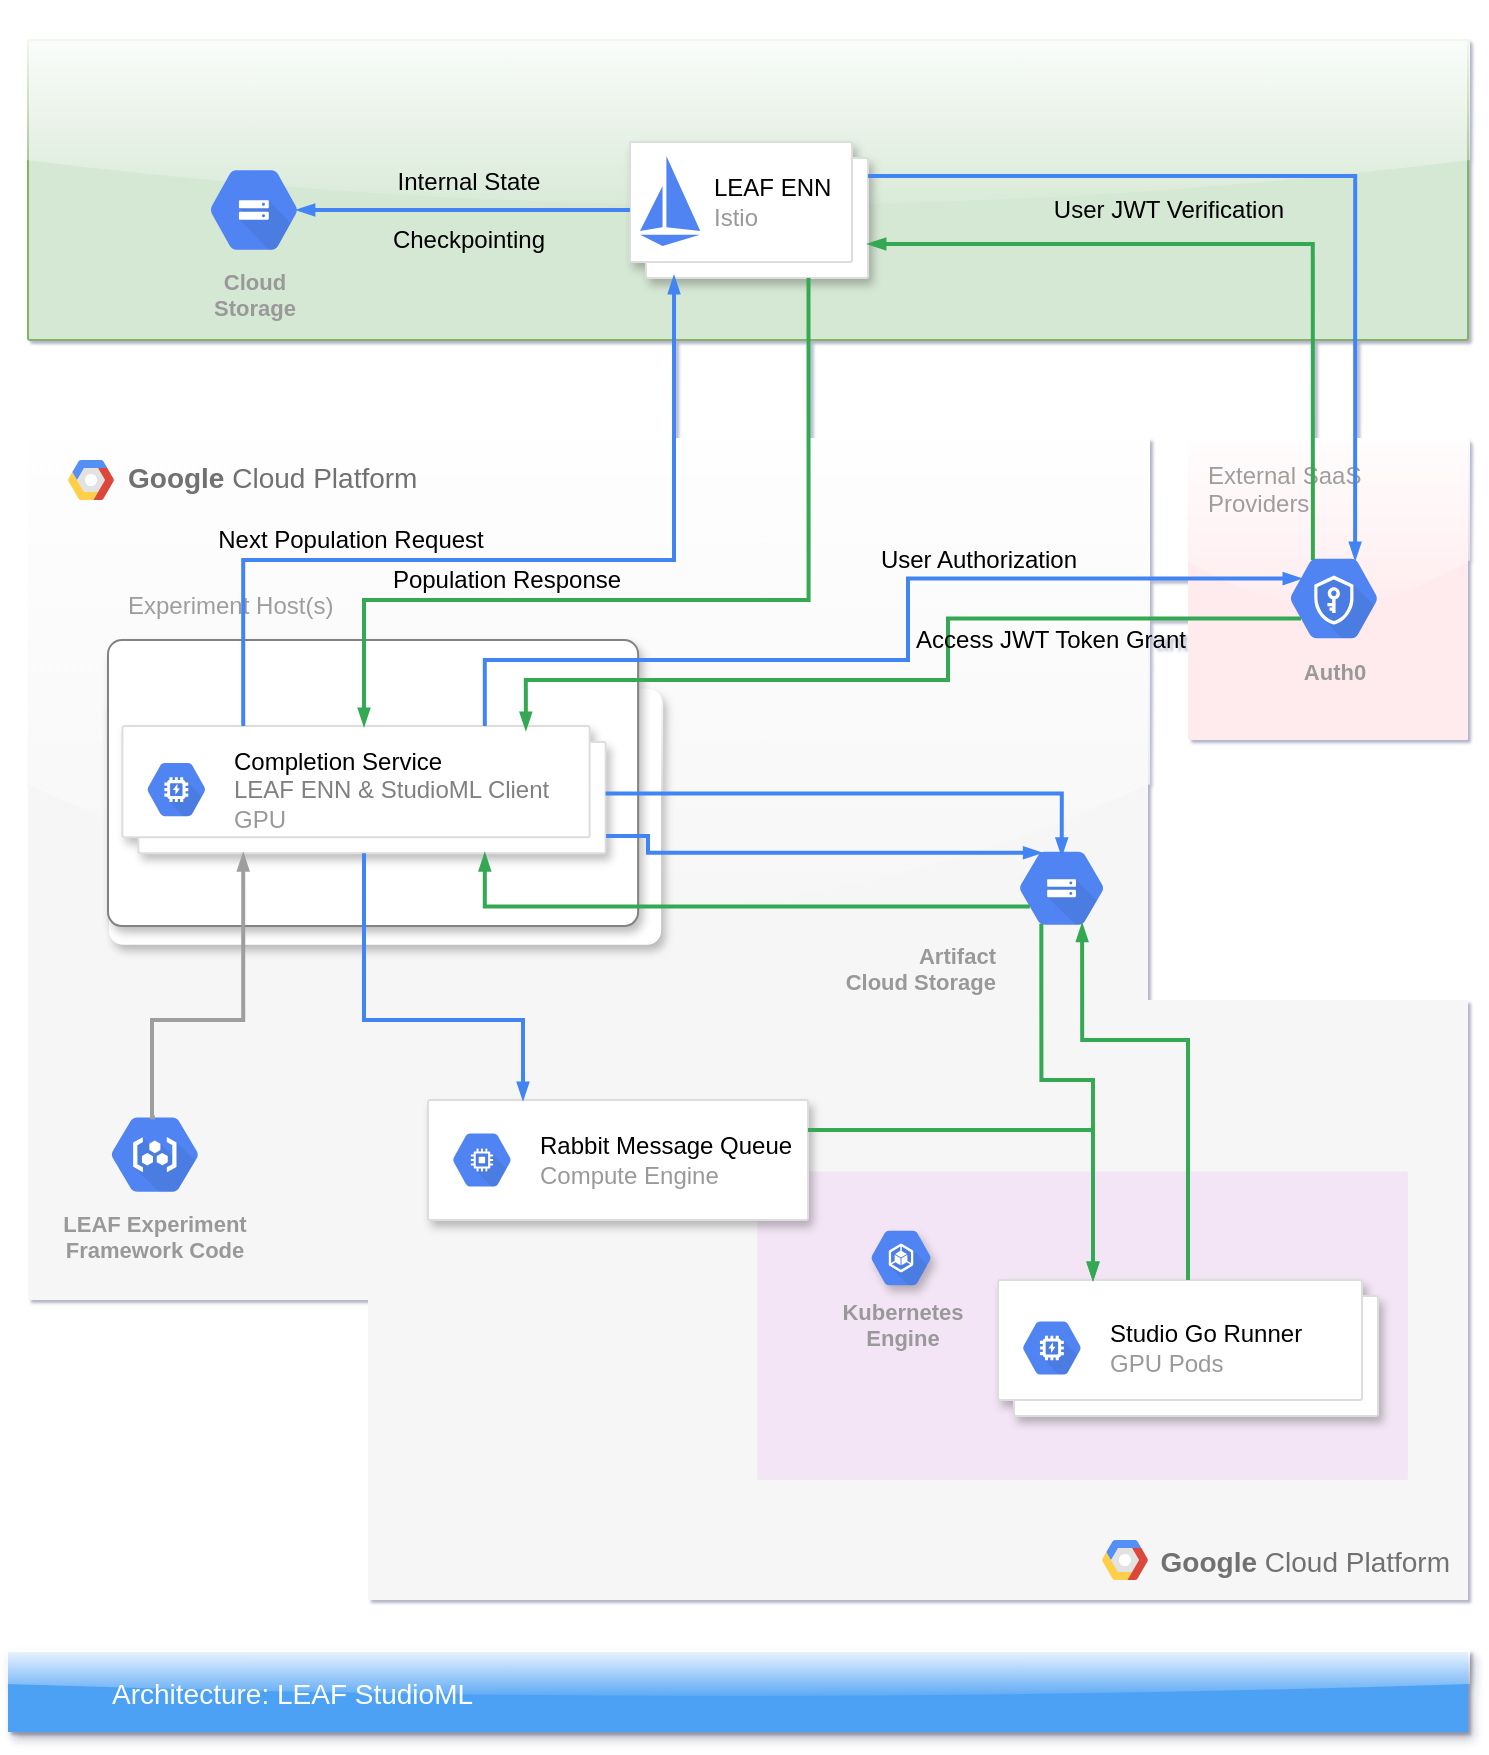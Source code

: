 <mxfile version="13.9.8" type="device"><diagram id="6HFEySeK8Z6Zeg5bI8rg" name="Page-1"><mxGraphModel dx="942" dy="2176" grid="1" gridSize="10" guides="1" tooltips="1" connect="1" arrows="1" fold="1" page="1" pageScale="1" pageWidth="850" pageHeight="1100" background="none" math="0" shadow="1"><root><mxCell id="0"/><mxCell id="1" parent="0"/><mxCell id="UzZkiUC8AFVLHNl4YqDY-18" value="&lt;b&gt;Google &lt;/b&gt;Cloud Platform" style="fillColor=#F6F6F6;shadow=0;gradientColor=none;fontSize=14;align=left;spacing=10;fontColor=#717171;9E9E9E;verticalAlign=top;spacingTop=-4;fontStyle=0;spacingLeft=40;html=1;glass=1;strokeColor=none;" vertex="1" parent="1"><mxGeometry x="10" y="229" width="560" height="430" as="geometry"/></mxCell><mxCell id="UzZkiUC8AFVLHNl4YqDY-19" value="" style="shape=mxgraph.gcp2.google_cloud_platform;fillColor=#F6F6F6;strokeColor=none;shadow=0;gradientColor=none;" vertex="1" parent="UzZkiUC8AFVLHNl4YqDY-18"><mxGeometry width="23" height="20" relative="1" as="geometry"><mxPoint x="20" y="10" as="offset"/></mxGeometry></mxCell><mxCell id="UzZkiUC8AFVLHNl4YqDY-30" value="Experiment Host(s)" style="points=[[0,0,0],[0.25,0,0],[0.5,0,0],[0.75,0,0],[1,0,0],[1,0.25,0],[1,0.5,0],[1,0.75,0],[1,1,0],[0.75,1,0],[0.5,1,0],[0.25,1,0],[0,1,0],[0,0.75,0],[0,0.5,0],[0,0.25,0]];rounded=1;absoluteArcSize=1;arcSize=14;html=1;gradientColor=none;shadow=1;dashed=0;fontSize=12;fontColor=#9E9E9E;align=left;verticalAlign=top;spacing=10;spacingTop=-4;glass=1;strokeColor=none;" vertex="1" parent="UzZkiUC8AFVLHNl4YqDY-18"><mxGeometry x="40.47" y="125.261" width="276.1" height="127.13" as="geometry"/></mxCell><mxCell id="UzZkiUC8AFVLHNl4YqDY-26" value="Experiment Host(s)" style="points=[[0,0,0],[0.25,0,0],[0.5,0,0],[0.75,0,0],[1,0,0],[1,0.25,0],[1,0.5,0],[1,0.75,0],[1,1,0],[0.75,1,0],[0.5,1,0],[0.25,1,0],[0,1,0],[0,0.75,0],[0,0.5,0],[0,0.25,0]];rounded=1;absoluteArcSize=1;arcSize=14;html=1;gradientColor=none;shadow=1;dashed=0;fontSize=12;fontColor=#9E9E9E;align=left;verticalAlign=bottom;spacing=10;spacingTop=-4;glass=0;strokeColor=#828282;labelPosition=center;verticalLabelPosition=top;" vertex="1" parent="UzZkiUC8AFVLHNl4YqDY-18"><mxGeometry x="40" y="100" width="265.06" height="143.04" as="geometry"/></mxCell><mxCell id="UzZkiUC8AFVLHNl4YqDY-35" value="" style="shape=mxgraph.gcp2.doubleRect;strokeColor=#dddddd;shadow=1;strokeWidth=1;" vertex="1" parent="UzZkiUC8AFVLHNl4YqDY-18"><mxGeometry x="47.22" y="143.022" width="241.585" height="63.565" as="geometry"/></mxCell><mxCell id="UzZkiUC8AFVLHNl4YqDY-36" value="&lt;font color=&quot;#000000&quot;&gt;Completion Service&lt;/font&gt;&lt;br&gt;&lt;font color=&quot;#808080&quot;&gt;LEAF ENN &amp;amp; StudioML Client&lt;br&gt;&lt;/font&gt;GPU" style="dashed=0;connectable=0;html=1;fillColor=#5184F3;strokeColor=none;shape=mxgraph.gcp2.hexIcon;prIcon=gpu;part=1;labelPosition=right;verticalLabelPosition=middle;align=left;verticalAlign=middle;spacingLeft=5;fontColor=#999999;fontSize=12;" vertex="1" parent="UzZkiUC8AFVLHNl4YqDY-35"><mxGeometry y="0.5" width="44" height="39" relative="1" as="geometry"><mxPoint x="5" y="-19.5" as="offset"/></mxGeometry></mxCell><mxCell id="UzZkiUC8AFVLHNl4YqDY-43" value="Artifact&lt;br&gt;Cloud Storage" style="html=1;fillColor=#5184F3;strokeColor=none;verticalAlign=top;labelPosition=left;verticalLabelPosition=bottom;align=right;spacingTop=-6;fontSize=11;fontStyle=1;fontColor=#999999;shape=mxgraph.gcp2.hexIcon;prIcon=cloud_storage;glass=1;" vertex="1" parent="UzZkiUC8AFVLHNl4YqDY-18"><mxGeometry x="485" y="197.239" width="63.72" height="53.75" as="geometry"/></mxCell><mxCell id="UzZkiUC8AFVLHNl4YqDY-45" value="Experiment Configuration&lt;br&gt;&lt;font color=&quot;#828282&quot;&gt;Experimenter Supplied&lt;br&gt;&lt;/font&gt;&lt;br&gt;Domain Evaluation Code&lt;br&gt;&lt;font color=&quot;#787878&quot;&gt;Experimenter Supplied&lt;/font&gt;" style="edgeStyle=orthogonalEdgeStyle;fontSize=12;html=1;endArrow=blockThin;endFill=1;rounded=0;strokeWidth=2;endSize=4;startSize=4;dashed=0;strokeColor=#4284F3;exitX=1;exitY=0.5;exitDx=0;exitDy=0;entryX=0.5;entryY=0.16;entryDx=0;entryDy=0;entryPerimeter=0;labelBackgroundColor=none;" edge="1" parent="UzZkiUC8AFVLHNl4YqDY-18" source="UzZkiUC8AFVLHNl4YqDY-35" target="UzZkiUC8AFVLHNl4YqDY-43"><mxGeometry x="0.09" y="15" width="100" relative="1" as="geometry"><mxPoint x="260.69" y="299.13" as="sourcePoint"/><mxPoint x="357.241" y="299.13" as="targetPoint"/><Array as="points"><mxPoint x="517" y="175"/></Array><mxPoint as="offset"/></mxGeometry></mxCell><mxCell id="UzZkiUC8AFVLHNl4YqDY-51" value="LEAF Experiment&lt;br&gt;Framework Code" style="html=1;fillColor=#5184F3;strokeColor=none;verticalAlign=top;labelPosition=center;verticalLabelPosition=bottom;align=center;spacingTop=-6;fontSize=11;fontStyle=1;fontColor=#999999;shape=mxgraph.gcp2.hexIcon;prIcon=container_registry" vertex="1" parent="UzZkiUC8AFVLHNl4YqDY-18"><mxGeometry x="30.47" y="330.0" width="66" height="54.685" as="geometry"/></mxCell><mxCell id="UzZkiUC8AFVLHNl4YqDY-52" value="Python PIP Install" style="edgeStyle=orthogonalEdgeStyle;fontSize=12;html=1;endArrow=blockThin;endFill=1;rounded=0;strokeWidth=2;endSize=4;startSize=4;dashed=0;strokeColor=#9E9E9E;labelBackgroundColor=none;exitX=0.5;exitY=0.16;exitDx=0;exitDy=0;exitPerimeter=0;entryX=0.25;entryY=1;entryDx=0;entryDy=0;" edge="1" parent="UzZkiUC8AFVLHNl4YqDY-18" source="UzZkiUC8AFVLHNl4YqDY-51" target="UzZkiUC8AFVLHNl4YqDY-35"><mxGeometry x="-0.439" y="16" width="100" relative="1" as="geometry"><mxPoint x="60" y="308.478" as="sourcePoint"/><mxPoint x="160" y="308.478" as="targetPoint"/><Array as="points"><mxPoint x="62" y="339"/><mxPoint x="62" y="290"/><mxPoint x="108" y="290"/></Array><mxPoint x="-12" y="6" as="offset"/></mxGeometry></mxCell><mxCell id="UzZkiUC8AFVLHNl4YqDY-72" value="1" style="shape=ellipse;perimeter=ellipsePerimeter;strokeColor=#BDBDBD;strokeWidth=2;shadow=0;gradientColor=none;fontColor=#757575;align=center;html=1;fontStyle=1;spacingTop=-1;glass=0;" vertex="1" parent="UzZkiUC8AFVLHNl4YqDY-18"><mxGeometry x="76.47" y="215" width="20" height="18.696" as="geometry"/></mxCell><mxCell id="UzZkiUC8AFVLHNl4YqDY-73" value="2" style="shape=ellipse;perimeter=ellipsePerimeter;strokeColor=#BDBDBD;strokeWidth=2;shadow=0;gradientColor=none;fontColor=#757575;align=center;html=1;fontStyle=1;spacingTop=-1;glass=0;" vertex="1" parent="UzZkiUC8AFVLHNl4YqDY-18"><mxGeometry x="327" y="146" width="20" height="18.696" as="geometry"/></mxCell><mxCell id="UzZkiUC8AFVLHNl4YqDY-74" value="3" style="shape=ellipse;perimeter=ellipsePerimeter;strokeColor=#BDBDBD;strokeWidth=2;shadow=0;gradientColor=none;fontColor=#757575;align=center;html=1;fontStyle=1;spacingTop=-1;glass=0;" vertex="1" parent="UzZkiUC8AFVLHNl4YqDY-18"><mxGeometry x="202" y="118.302" width="20" height="18.696" as="geometry"/></mxCell><mxCell id="UzZkiUC8AFVLHNl4YqDY-75" value="4" style="shape=ellipse;perimeter=ellipsePerimeter;strokeColor=#BDBDBD;strokeWidth=2;shadow=0;gradientColor=none;fontColor=#757575;align=center;html=1;fontStyle=1;spacingTop=-1;glass=0;" vertex="1" parent="UzZkiUC8AFVLHNl4YqDY-18"><mxGeometry x="120" y="116.305" width="20" height="18.696" as="geometry"/></mxCell><mxCell id="UzZkiUC8AFVLHNl4YqDY-76" value="5" style="shape=ellipse;perimeter=ellipsePerimeter;strokeColor=#BDBDBD;strokeWidth=2;shadow=0;gradientColor=none;fontColor=#757575;align=center;html=1;fontStyle=1;spacingTop=-1;glass=0;" vertex="1" parent="UzZkiUC8AFVLHNl4YqDY-18"><mxGeometry x="140" y="213.7" width="20" height="20" as="geometry"/></mxCell><mxCell id="UzZkiUC8AFVLHNl4YqDY-77" value="6" style="shape=ellipse;perimeter=ellipsePerimeter;strokeColor=#BDBDBD;strokeWidth=2;shadow=0;gradientColor=none;fontColor=#757575;align=center;html=1;fontStyle=1;spacingTop=-1;glass=0;" vertex="1" parent="UzZkiUC8AFVLHNl4YqDY-18"><mxGeometry x="339" y="191.24" width="20" height="20" as="geometry"/></mxCell><mxCell id="UzZkiUC8AFVLHNl4YqDY-113" value="Poll for Output Artifact" style="edgeStyle=orthogonalEdgeStyle;fontSize=12;html=1;endArrow=blockThin;endFill=1;rounded=0;strokeWidth=2;endSize=4;startSize=4;dashed=0;strokeColor=#4284F3;labelBackgroundColor=none;exitX=1.001;exitY=0.865;exitDx=0;exitDy=0;exitPerimeter=0;entryX=0.25;entryY=0.33;entryDx=0;entryDy=0;entryPerimeter=0;" edge="1" parent="UzZkiUC8AFVLHNl4YqDY-18" source="UzZkiUC8AFVLHNl4YqDY-35" target="UzZkiUC8AFVLHNl4YqDY-43"><mxGeometry x="0.118" y="-9" width="100" relative="1" as="geometry"><mxPoint x="380" y="790" as="sourcePoint"/><mxPoint x="480" y="790" as="targetPoint"/><Array as="points"><mxPoint x="330" y="198"/><mxPoint x="330" y="215"/></Array><mxPoint as="offset"/></mxGeometry></mxCell><mxCell id="UzZkiUC8AFVLHNl4YqDY-114" value="" style="edgeStyle=orthogonalEdgeStyle;fontSize=12;html=1;endArrow=blockThin;endFill=1;rounded=0;strokeWidth=2;endSize=4;startSize=4;strokeColor=#34A853;dashed=0;labelBackgroundColor=none;exitX=0.25;exitY=0.67;exitDx=0;exitDy=0;exitPerimeter=0;entryX=0.75;entryY=1;entryDx=0;entryDy=0;" edge="1" parent="UzZkiUC8AFVLHNl4YqDY-18" source="UzZkiUC8AFVLHNl4YqDY-43" target="UzZkiUC8AFVLHNl4YqDY-35"><mxGeometry width="100" relative="1" as="geometry"><mxPoint x="380" y="790" as="sourcePoint"/><mxPoint x="480" y="790" as="targetPoint"/><Array as="points"><mxPoint x="228" y="233"/></Array></mxGeometry></mxCell><mxCell id="UzZkiUC8AFVLHNl4YqDY-115" value="&lt;b&gt;Google &lt;/b&gt;Cloud Platform" style="fillColor=#F6F6F6;shadow=0;gradientColor=none;fontSize=14;align=left;spacing=10;fontColor=#717171;9E9E9E;verticalAlign=top;spacingTop=-4;fontStyle=0;spacingLeft=40;html=1;glass=1;strokeColor=none;" vertex="1" parent="UzZkiUC8AFVLHNl4YqDY-18"><mxGeometry width="560" height="430" as="geometry"/></mxCell><mxCell id="UzZkiUC8AFVLHNl4YqDY-116" value="" style="shape=mxgraph.gcp2.google_cloud_platform;fillColor=#F6F6F6;strokeColor=none;shadow=0;gradientColor=none;" vertex="1" parent="UzZkiUC8AFVLHNl4YqDY-115"><mxGeometry width="23" height="20" relative="1" as="geometry"><mxPoint x="20" y="10" as="offset"/></mxGeometry></mxCell><mxCell id="UzZkiUC8AFVLHNl4YqDY-117" value="Experiment Host(s)" style="points=[[0,0,0],[0.25,0,0],[0.5,0,0],[0.75,0,0],[1,0,0],[1,0.25,0],[1,0.5,0],[1,0.75,0],[1,1,0],[0.75,1,0],[0.5,1,0],[0.25,1,0],[0,1,0],[0,0.75,0],[0,0.5,0],[0,0.25,0]];rounded=1;absoluteArcSize=1;arcSize=14;html=1;gradientColor=none;shadow=1;dashed=0;fontSize=12;fontColor=#9E9E9E;align=left;verticalAlign=top;spacing=10;spacingTop=-4;glass=1;strokeColor=none;" vertex="1" parent="UzZkiUC8AFVLHNl4YqDY-115"><mxGeometry x="40.47" y="125.261" width="276.1" height="127.13" as="geometry"/></mxCell><mxCell id="UzZkiUC8AFVLHNl4YqDY-118" value="Experiment Host(s)" style="points=[[0,0,0],[0.25,0,0],[0.5,0,0],[0.75,0,0],[1,0,0],[1,0.25,0],[1,0.5,0],[1,0.75,0],[1,1,0],[0.75,1,0],[0.5,1,0],[0.25,1,0],[0,1,0],[0,0.75,0],[0,0.5,0],[0,0.25,0]];rounded=1;absoluteArcSize=1;arcSize=14;html=1;gradientColor=none;shadow=1;dashed=0;fontSize=12;fontColor=#9E9E9E;align=left;verticalAlign=bottom;spacing=10;spacingTop=-4;glass=0;strokeColor=#828282;labelPosition=center;verticalLabelPosition=top;" vertex="1" parent="UzZkiUC8AFVLHNl4YqDY-115"><mxGeometry x="40" y="100" width="265.06" height="143.04" as="geometry"/></mxCell><mxCell id="UzZkiUC8AFVLHNl4YqDY-119" value="" style="shape=mxgraph.gcp2.doubleRect;strokeColor=#dddddd;shadow=1;strokeWidth=1;" vertex="1" parent="UzZkiUC8AFVLHNl4YqDY-115"><mxGeometry x="47.22" y="143.022" width="241.585" height="63.565" as="geometry"/></mxCell><mxCell id="UzZkiUC8AFVLHNl4YqDY-120" value="&lt;font color=&quot;#000000&quot;&gt;Completion Service&lt;/font&gt;&lt;br&gt;&lt;font color=&quot;#808080&quot;&gt;LEAF ENN &amp;amp; StudioML Client&lt;br&gt;&lt;/font&gt;GPU" style="dashed=0;connectable=0;html=1;fillColor=#5184F3;strokeColor=none;shape=mxgraph.gcp2.hexIcon;prIcon=gpu;part=1;labelPosition=right;verticalLabelPosition=middle;align=left;verticalAlign=middle;spacingLeft=5;fontColor=#999999;fontSize=12;" vertex="1" parent="UzZkiUC8AFVLHNl4YqDY-119"><mxGeometry y="0.5" width="44" height="39" relative="1" as="geometry"><mxPoint x="5" y="-19.5" as="offset"/></mxGeometry></mxCell><mxCell id="UzZkiUC8AFVLHNl4YqDY-121" value="Artifact&lt;br&gt;Cloud Storage" style="html=1;fillColor=#5184F3;strokeColor=none;verticalAlign=top;labelPosition=left;verticalLabelPosition=bottom;align=right;spacingTop=-6;fontSize=11;fontStyle=1;fontColor=#999999;shape=mxgraph.gcp2.hexIcon;prIcon=cloud_storage;glass=1;" vertex="1" parent="UzZkiUC8AFVLHNl4YqDY-115"><mxGeometry x="485" y="197.239" width="63.72" height="53.75" as="geometry"/></mxCell><mxCell id="UzZkiUC8AFVLHNl4YqDY-122" value="" style="edgeStyle=orthogonalEdgeStyle;fontSize=12;html=1;endArrow=blockThin;endFill=1;rounded=0;strokeWidth=2;endSize=4;startSize=4;dashed=0;strokeColor=#4284F3;exitX=1;exitY=0.5;exitDx=0;exitDy=0;entryX=0.5;entryY=0.16;entryDx=0;entryDy=0;entryPerimeter=0;labelBackgroundColor=none;" edge="1" parent="UzZkiUC8AFVLHNl4YqDY-115"><mxGeometry x="0.244" y="7" width="100" relative="1" as="geometry"><mxPoint x="288.805" y="176.804" as="sourcePoint"/><mxPoint x="516.86" y="207.839" as="targetPoint"/><Array as="points"><mxPoint x="517" y="177"/></Array><mxPoint as="offset"/></mxGeometry></mxCell><mxCell id="UzZkiUC8AFVLHNl4YqDY-123" value="LEAF Experiment&lt;br&gt;Framework Code" style="html=1;fillColor=#5184F3;strokeColor=none;verticalAlign=top;labelPosition=center;verticalLabelPosition=bottom;align=center;spacingTop=-6;fontSize=11;fontStyle=1;fontColor=#999999;shape=mxgraph.gcp2.hexIcon;prIcon=container_registry" vertex="1" parent="UzZkiUC8AFVLHNl4YqDY-115"><mxGeometry x="30.47" y="330.0" width="66" height="54.685" as="geometry"/></mxCell><mxCell id="UzZkiUC8AFVLHNl4YqDY-124" value="" style="edgeStyle=orthogonalEdgeStyle;fontSize=12;html=1;endArrow=blockThin;endFill=1;rounded=0;strokeWidth=2;endSize=4;startSize=4;dashed=0;strokeColor=#9E9E9E;labelBackgroundColor=none;exitX=0.5;exitY=0.16;exitDx=0;exitDy=0;exitPerimeter=0;entryX=0.25;entryY=1;entryDx=0;entryDy=0;" edge="1" parent="UzZkiUC8AFVLHNl4YqDY-115" source="UzZkiUC8AFVLHNl4YqDY-123" target="UzZkiUC8AFVLHNl4YqDY-119"><mxGeometry x="-0.439" y="20" width="100" relative="1" as="geometry"><mxPoint x="60" y="308.478" as="sourcePoint"/><mxPoint x="160" y="308.478" as="targetPoint"/><Array as="points"><mxPoint x="62" y="339"/><mxPoint x="62" y="290"/><mxPoint x="108" y="290"/></Array><mxPoint as="offset"/></mxGeometry></mxCell><mxCell id="UzZkiUC8AFVLHNl4YqDY-131" value="" style="edgeStyle=orthogonalEdgeStyle;fontSize=12;html=1;endArrow=blockThin;endFill=1;rounded=0;strokeWidth=2;endSize=4;startSize=4;dashed=0;strokeColor=#4284F3;labelBackgroundColor=none;exitX=1.001;exitY=0.865;exitDx=0;exitDy=0;exitPerimeter=0;entryX=0.34;entryY=0.17;entryDx=0;entryDy=0;entryPerimeter=0;" edge="1" parent="UzZkiUC8AFVLHNl4YqDY-115" source="UzZkiUC8AFVLHNl4YqDY-119" target="UzZkiUC8AFVLHNl4YqDY-121"><mxGeometry x="0.118" y="-9" width="100" relative="1" as="geometry"><mxPoint x="380" y="790" as="sourcePoint"/><mxPoint x="480" y="790" as="targetPoint"/><Array as="points"><mxPoint x="310" y="198"/><mxPoint x="310" y="206"/></Array><mxPoint as="offset"/></mxGeometry></mxCell><mxCell id="UzZkiUC8AFVLHNl4YqDY-132" value="" style="edgeStyle=orthogonalEdgeStyle;fontSize=12;html=1;endArrow=blockThin;endFill=1;rounded=0;strokeWidth=2;endSize=4;startSize=4;strokeColor=#34A853;dashed=0;labelBackgroundColor=none;exitX=0.25;exitY=0.67;exitDx=0;exitDy=0;exitPerimeter=0;entryX=0.75;entryY=1;entryDx=0;entryDy=0;" edge="1" parent="UzZkiUC8AFVLHNl4YqDY-115" source="UzZkiUC8AFVLHNl4YqDY-121" target="UzZkiUC8AFVLHNl4YqDY-119"><mxGeometry width="100" relative="1" as="geometry"><mxPoint x="380" y="790" as="sourcePoint"/><mxPoint x="480" y="790" as="targetPoint"/><Array as="points"><mxPoint x="228" y="233"/></Array></mxGeometry></mxCell><mxCell id="UzZkiUC8AFVLHNl4YqDY-90" value="&lt;b&gt;Google &lt;/b&gt;Cloud Platform" style="fillColor=#F6F6F6;strokeColor=none;shadow=0;gradientColor=none;fontSize=14;align=right;spacing=10;fontColor=#717171;9E9E9E;verticalAlign=bottom;spacingTop=-4;fontStyle=0;spacingLeft=40;html=1;glass=0;" vertex="1" parent="1"><mxGeometry x="180" y="509" width="550" height="300" as="geometry"/></mxCell><mxCell id="UzZkiUC8AFVLHNl4YqDY-91" value="" style="shape=mxgraph.gcp2.google_cloud_platform;fillColor=#F6F6F6;strokeColor=none;shadow=0;gradientColor=none;verticalAlign=bottom;" vertex="1" parent="UzZkiUC8AFVLHNl4YqDY-90"><mxGeometry width="23" height="20" relative="1" as="geometry"><mxPoint x="367" y="270" as="offset"/></mxGeometry></mxCell><mxCell id="UzZkiUC8AFVLHNl4YqDY-110" value="" style="points=[[0,0,0],[0.25,0,0],[0.5,0,0],[0.75,0,0],[1,0,0],[1,0.25,0],[1,0.5,0],[1,0.75,0],[1,1,0],[0.75,1,0],[0.5,1,0],[0.25,1,0],[0,1,0],[0,0.75,0],[0,0.5,0],[0,0.25,0]];rounded=1;absoluteArcSize=1;arcSize=2;html=1;strokeColor=none;gradientColor=none;shadow=0;dashed=0;fontSize=12;fontColor=#9E9E9E;align=left;verticalAlign=top;spacing=10;spacingTop=-4;fillColor=#F3E5F5;glass=0;spacingLeft=0;" vertex="1" parent="UzZkiUC8AFVLHNl4YqDY-90"><mxGeometry x="194.62" y="85.71" width="325.38" height="154.29" as="geometry"/></mxCell><mxCell id="UzZkiUC8AFVLHNl4YqDY-16" value="External SaaS&#10;Providers" style="points=[[0,0,0],[0.25,0,0],[0.5,0,0],[0.75,0,0],[1,0,0],[1,0.25,0],[1,0.5,0],[1,0.75,0],[1,1,0],[0.75,1,0],[0.5,1,0],[0.25,1,0],[0,1,0],[0,0.75,0],[0,0.5,0],[0,0.25,0]];rounded=1;absoluteArcSize=1;arcSize=2;html=1;strokeColor=none;gradientColor=none;shadow=0;dashed=0;fontSize=12;fontColor=#9E9E9E;align=left;verticalAlign=top;spacing=10;spacingTop=-4;fillColor=#FFEBEE;glass=1;" vertex="1" parent="1"><mxGeometry x="590" y="229" width="140" height="150" as="geometry"/></mxCell><mxCell id="UzZkiUC8AFVLHNl4YqDY-1" value="" style="points=[[0,0,0],[0.25,0,0],[0.5,0,0],[0.75,0,0],[1,0,0],[1,0.25,0],[1,0.5,0],[1,0.75,0],[1,1,0],[0.75,1,0],[0.5,1,0],[0.25,1,0],[0,1,0],[0,0.75,0],[0,0.5,0],[0,0.25,0]];rounded=1;absoluteArcSize=1;arcSize=2;html=1;strokeColor=#82b366;shadow=0;dashed=0;fontSize=12;align=right;verticalAlign=bottom;spacing=10;spacingTop=-4;fillColor=#d5e8d4;glass=1;" vertex="1" parent="1"><mxGeometry x="10" y="29" width="720" height="150" as="geometry"/></mxCell><mxCell id="UzZkiUC8AFVLHNl4YqDY-2" value="" style="shape=image;imageAspect=0;aspect=fixed;verticalLabelPosition=bottom;verticalAlign=top;align=right;image=https://fcba.berkeley.edu/wp-content/uploads/2019/07/cognizant-logo.png;" vertex="1" parent="1"><mxGeometry x="603" y="9" width="98" height="65.4" as="geometry"/></mxCell><mxCell id="UzZkiUC8AFVLHNl4YqDY-5" value="" style="shape=mxgraph.gcp2.doubleRect;strokeColor=#dddddd;shadow=1;strokeWidth=1;glass=1;align=right;" vertex="1" parent="1"><mxGeometry x="311" y="80" width="119" height="68" as="geometry"/></mxCell><mxCell id="UzZkiUC8AFVLHNl4YqDY-6" value="&lt;font color=&quot;#000000&quot;&gt;LEAF ENN&lt;br&gt;&lt;/font&gt;Istio" style="dashed=0;connectable=0;html=1;fillColor=#5184F3;strokeColor=none;shape=mxgraph.gcp2.istio_logo;part=1;labelPosition=right;verticalLabelPosition=middle;align=left;verticalAlign=middle;spacingLeft=5;fontColor=#999999;fontSize=12;" vertex="1" parent="UzZkiUC8AFVLHNl4YqDY-5"><mxGeometry width="30.15" height="45" relative="1" as="geometry"><mxPoint x="5" y="7" as="offset"/></mxGeometry></mxCell><mxCell id="UzZkiUC8AFVLHNl4YqDY-7" value="Cloud&#10;Storage" style="html=1;fillColor=#5184F3;strokeColor=none;verticalAlign=top;labelPosition=center;verticalLabelPosition=bottom;align=center;spacingTop=-6;fontSize=11;fontStyle=1;fontColor=#999999;shape=mxgraph.gcp2.hexIcon;prIcon=cloud_storage;glass=1;" vertex="1" parent="1"><mxGeometry x="90" y="84.75" width="66" height="58.5" as="geometry"/></mxCell><mxCell id="UzZkiUC8AFVLHNl4YqDY-10" value="Auth0" style="html=1;fillColor=#5184F3;strokeColor=none;verticalAlign=top;labelPosition=center;verticalLabelPosition=bottom;align=center;spacingTop=-6;fontSize=11;fontStyle=1;fontColor=#999999;shape=mxgraph.gcp2.hexIcon;prIcon=key_management_service;glass=1;" vertex="1" parent="1"><mxGeometry x="630" y="279" width="66" height="58.5" as="geometry"/></mxCell><mxCell id="UzZkiUC8AFVLHNl4YqDY-17" value="Architecture: LEAF StudioML" style="fillColor=#4DA1F5;strokeColor=none;shadow=1;gradientColor=none;fontSize=14;align=left;spacingLeft=50;fontColor=#ffffff;glass=1;" vertex="1" parent="1"><mxGeometry y="835" width="730" height="40" as="geometry"/></mxCell><mxCell id="UzZkiUC8AFVLHNl4YqDY-38" value="Next Population Request" style="edgeStyle=orthogonalEdgeStyle;fontSize=12;html=1;endArrow=blockThin;endFill=1;rounded=0;strokeWidth=2;endSize=4;startSize=4;dashed=0;strokeColor=#4284F3;entryX=0.185;entryY=0.985;entryDx=0;entryDy=0;entryPerimeter=0;exitX=0.25;exitY=0;exitDx=0;exitDy=0;labelBackgroundColor=none;" edge="1" parent="1" source="UzZkiUC8AFVLHNl4YqDY-35" target="UzZkiUC8AFVLHNl4YqDY-5"><mxGeometry x="-0.38" y="10" width="100" relative="1" as="geometry"><mxPoint x="180" y="369" as="sourcePoint"/><mxPoint x="280" y="369" as="targetPoint"/><Array as="points"><mxPoint x="118" y="289"/><mxPoint x="333" y="289"/></Array><mxPoint as="offset"/></mxGeometry></mxCell><mxCell id="UzZkiUC8AFVLHNl4YqDY-41" value="Population Response" style="edgeStyle=orthogonalEdgeStyle;fontSize=12;html=1;endArrow=blockThin;endFill=1;rounded=0;strokeWidth=2;endSize=4;startSize=4;strokeColor=#34A853;dashed=0;exitX=0.75;exitY=1;exitDx=0;exitDy=0;entryX=0.5;entryY=0;entryDx=0;entryDy=0;labelBackgroundColor=none;" edge="1" parent="1" source="UzZkiUC8AFVLHNl4YqDY-5" target="UzZkiUC8AFVLHNl4YqDY-35"><mxGeometry x="0.399" y="-10" width="100" relative="1" as="geometry"><mxPoint x="360" y="579" as="sourcePoint"/><mxPoint x="460" y="579" as="targetPoint"/><Array as="points"><mxPoint x="400" y="309"/><mxPoint x="178" y="309"/></Array><mxPoint as="offset"/></mxGeometry></mxCell><mxCell id="UzZkiUC8AFVLHNl4YqDY-55" value="" style="strokeColor=#dddddd;shadow=1;strokeWidth=1;rounded=1;absoluteArcSize=1;arcSize=2;glass=0;" vertex="1" parent="1"><mxGeometry x="210" y="559" width="190" height="60" as="geometry"/></mxCell><mxCell id="UzZkiUC8AFVLHNl4YqDY-56" value="&lt;font color=&quot;#000000&quot;&gt;Rabbit Message Queue&lt;/font&gt;&lt;br&gt;Compute Engine" style="dashed=0;connectable=0;html=1;fillColor=#5184F3;strokeColor=none;shape=mxgraph.gcp2.hexIcon;prIcon=compute_engine;part=1;labelPosition=right;verticalLabelPosition=middle;align=left;verticalAlign=middle;spacingLeft=5;fontColor=#999999;fontSize=12;" vertex="1" parent="UzZkiUC8AFVLHNl4YqDY-55"><mxGeometry y="0.5" width="44" height="39" relative="1" as="geometry"><mxPoint x="5" y="-19.5" as="offset"/></mxGeometry></mxCell><mxCell id="UzZkiUC8AFVLHNl4YqDY-61" value="" style="edgeStyle=orthogonalEdgeStyle;fontSize=12;html=1;endArrow=blockThin;endFill=1;rounded=0;strokeWidth=2;endSize=4;startSize=4;dashed=0;strokeColor=#4284F3;labelBackgroundColor=none;exitX=0.5;exitY=1;exitDx=0;exitDy=0;entryX=0.25;entryY=0;entryDx=0;entryDy=0;" edge="1" parent="1" source="UzZkiUC8AFVLHNl4YqDY-35" target="UzZkiUC8AFVLHNl4YqDY-55"><mxGeometry width="100" relative="1" as="geometry"><mxPoint x="290" y="519" as="sourcePoint"/><mxPoint x="390" y="519" as="targetPoint"/><Array as="points"><mxPoint x="178" y="519"/><mxPoint x="258" y="519"/></Array></mxGeometry></mxCell><mxCell id="UzZkiUC8AFVLHNl4YqDY-64" value="Internal State&lt;br&gt;&lt;br&gt;Checkpointing" style="edgeStyle=orthogonalEdgeStyle;fontSize=12;html=1;endArrow=blockThin;endFill=1;rounded=0;strokeWidth=2;endSize=4;startSize=4;dashed=0;strokeColor=#4284F3;labelBackgroundColor=none;entryX=0.825;entryY=0.5;entryDx=0;entryDy=0;entryPerimeter=0;exitX=0;exitY=0.5;exitDx=0;exitDy=0;verticalAlign=middle;" edge="1" parent="1" source="UzZkiUC8AFVLHNl4YqDY-5" target="UzZkiUC8AFVLHNl4YqDY-7"><mxGeometry x="-0.027" width="100" relative="1" as="geometry"><mxPoint x="190" y="113.5" as="sourcePoint"/><mxPoint x="290" y="113.5" as="targetPoint"/><mxPoint as="offset"/></mxGeometry></mxCell><mxCell id="UzZkiUC8AFVLHNl4YqDY-67" value="User JWT Verification" style="edgeStyle=orthogonalEdgeStyle;fontSize=12;html=1;endArrow=blockThin;endFill=1;rounded=0;strokeWidth=2;endSize=4;startSize=4;dashed=0;strokeColor=#4284F3;labelBackgroundColor=none;exitX=1;exitY=0.25;exitDx=0;exitDy=0;entryX=0.66;entryY=0.17;entryDx=0;entryDy=0;entryPerimeter=0;" edge="1" parent="1" source="UzZkiUC8AFVLHNl4YqDY-5" target="UzZkiUC8AFVLHNl4YqDY-10"><mxGeometry x="-0.311" y="-17" width="100" relative="1" as="geometry"><mxPoint x="680" y="519" as="sourcePoint"/><mxPoint x="780" y="519" as="targetPoint"/><mxPoint as="offset"/></mxGeometry></mxCell><mxCell id="UzZkiUC8AFVLHNl4YqDY-68" value="" style="edgeStyle=orthogonalEdgeStyle;fontSize=12;html=1;endArrow=blockThin;endFill=1;rounded=0;strokeWidth=2;endSize=4;startSize=4;strokeColor=#34A853;dashed=0;labelBackgroundColor=none;exitX=0.34;exitY=0.17;exitDx=0;exitDy=0;exitPerimeter=0;entryX=1;entryY=0.75;entryDx=0;entryDy=0;" edge="1" parent="1" source="UzZkiUC8AFVLHNl4YqDY-10" target="UzZkiUC8AFVLHNl4YqDY-5"><mxGeometry width="100" relative="1" as="geometry"><mxPoint x="390" y="1029" as="sourcePoint"/><mxPoint x="490" y="1029" as="targetPoint"/><Array as="points"><mxPoint x="652" y="131"/></Array></mxGeometry></mxCell><mxCell id="UzZkiUC8AFVLHNl4YqDY-70" value="User Authorization" style="edgeStyle=orthogonalEdgeStyle;fontSize=12;html=1;endArrow=blockThin;endFill=1;rounded=0;strokeWidth=2;endSize=4;startSize=4;dashed=0;strokeColor=#4284F3;labelBackgroundColor=none;exitX=0.75;exitY=0;exitDx=0;exitDy=0;entryX=0.25;entryY=0.33;entryDx=0;entryDy=0;entryPerimeter=0;" edge="1" parent="1" source="UzZkiUC8AFVLHNl4YqDY-35" target="UzZkiUC8AFVLHNl4YqDY-10"><mxGeometry x="0.33" y="9" width="100" relative="1" as="geometry"><mxPoint x="300" y="409" as="sourcePoint"/><mxPoint x="400" y="409" as="targetPoint"/><Array as="points"><mxPoint x="238" y="339"/><mxPoint x="450" y="339"/><mxPoint x="450" y="298"/></Array><mxPoint as="offset"/></mxGeometry></mxCell><mxCell id="UzZkiUC8AFVLHNl4YqDY-71" value="Access JWT Token Grant" style="edgeStyle=orthogonalEdgeStyle;fontSize=12;html=1;endArrow=blockThin;endFill=1;rounded=0;strokeWidth=2;endSize=4;startSize=4;strokeColor=#34A853;dashed=0;labelBackgroundColor=none;exitX=0.25;exitY=0.67;exitDx=0;exitDy=0;exitPerimeter=0;entryX=0.835;entryY=0.031;entryDx=0;entryDy=0;entryPerimeter=0;" edge="1" parent="1" source="UzZkiUC8AFVLHNl4YqDY-10" target="UzZkiUC8AFVLHNl4YqDY-35"><mxGeometry x="-0.438" y="11" width="100" relative="1" as="geometry"><mxPoint x="390" y="1029" as="sourcePoint"/><mxPoint x="490" y="1029" as="targetPoint"/><Array as="points"><mxPoint x="470" y="318"/><mxPoint x="470" y="349"/><mxPoint x="259" y="349"/></Array><mxPoint x="-1" as="offset"/></mxGeometry></mxCell><mxCell id="UzZkiUC8AFVLHNl4YqDY-96" value="" style="shape=mxgraph.gcp2.doubleRect;strokeColor=#dddddd;shadow=1;strokeWidth=1;glass=0;align=right;" vertex="1" parent="1"><mxGeometry x="495" y="649" width="190" height="68" as="geometry"/></mxCell><mxCell id="UzZkiUC8AFVLHNl4YqDY-97" value="&lt;font color=&quot;#000000&quot;&gt;Studio Go Runner&lt;/font&gt;&lt;br&gt;GPU Pods" style="dashed=0;connectable=0;html=1;fillColor=#5184F3;strokeColor=none;shape=mxgraph.gcp2.hexIcon;prIcon=gpu;part=1;labelPosition=right;verticalLabelPosition=middle;align=left;verticalAlign=middle;spacingLeft=5;fontColor=#999999;fontSize=12;" vertex="1" parent="UzZkiUC8AFVLHNl4YqDY-96"><mxGeometry y="0.5" width="44" height="39" relative="1" as="geometry"><mxPoint x="5" y="-19.5" as="offset"/></mxGeometry></mxCell><mxCell id="UzZkiUC8AFVLHNl4YqDY-104" value="" style="edgeStyle=orthogonalEdgeStyle;fontSize=12;html=1;endArrow=blockThin;endFill=1;rounded=0;strokeWidth=2;endSize=4;startSize=4;strokeColor=#34A853;dashed=0;labelBackgroundColor=none;exitX=1;exitY=0.25;exitDx=0;exitDy=0;entryX=0.25;entryY=0;entryDx=0;entryDy=0;" edge="1" parent="1" source="UzZkiUC8AFVLHNl4YqDY-55" target="UzZkiUC8AFVLHNl4YqDY-96"><mxGeometry width="100" relative="1" as="geometry"><mxPoint x="440" y="569" as="sourcePoint"/><mxPoint x="540" y="569" as="targetPoint"/><Array as="points"><mxPoint x="543" y="574"/></Array></mxGeometry></mxCell><mxCell id="UzZkiUC8AFVLHNl4YqDY-108" value="" style="edgeStyle=orthogonalEdgeStyle;fontSize=12;html=1;endArrow=blockThin;endFill=1;rounded=0;strokeWidth=2;endSize=4;startSize=4;strokeColor=#34A853;dashed=0;labelBackgroundColor=none;exitX=0.34;exitY=0.83;exitDx=0;exitDy=0;exitPerimeter=0;entryX=0.25;entryY=0;entryDx=0;entryDy=0;" edge="1" parent="1" source="UzZkiUC8AFVLHNl4YqDY-43" target="UzZkiUC8AFVLHNl4YqDY-96"><mxGeometry width="100" relative="1" as="geometry"><mxPoint x="390" y="1019" as="sourcePoint"/><mxPoint x="490" y="1019" as="targetPoint"/><Array as="points"><mxPoint x="517" y="549"/><mxPoint x="543" y="549"/></Array></mxGeometry></mxCell><mxCell id="UzZkiUC8AFVLHNl4YqDY-109" value="" style="edgeStyle=orthogonalEdgeStyle;fontSize=12;html=1;endArrow=blockThin;endFill=1;rounded=0;strokeWidth=2;endSize=4;startSize=4;strokeColor=#34A853;dashed=0;labelBackgroundColor=none;entryX=0.66;entryY=0.83;entryDx=0;entryDy=0;entryPerimeter=0;exitX=0.5;exitY=0;exitDx=0;exitDy=0;" edge="1" parent="1" source="UzZkiUC8AFVLHNl4YqDY-96" target="UzZkiUC8AFVLHNl4YqDY-43"><mxGeometry width="100" relative="1" as="geometry"><mxPoint x="390" y="1019" as="sourcePoint"/><mxPoint x="490" y="1019" as="targetPoint"/><Array as="points"><mxPoint x="590" y="529"/><mxPoint x="537" y="529"/></Array></mxGeometry></mxCell><mxCell id="UzZkiUC8AFVLHNl4YqDY-111" value="Kubernetes&#10;Engine" style="html=1;fillColor=#5184F3;strokeColor=none;verticalAlign=top;labelPosition=center;verticalLabelPosition=bottom;align=center;spacingTop=-6;fontSize=11;fontStyle=1;fontColor=#999999;shape=mxgraph.gcp2.hexIcon;prIcon=container_engine;shadow=1;glass=0;" vertex="1" parent="1"><mxGeometry x="424" y="618" width="45.13" height="40" as="geometry"/></mxCell></root></mxGraphModel></diagram></mxfile>